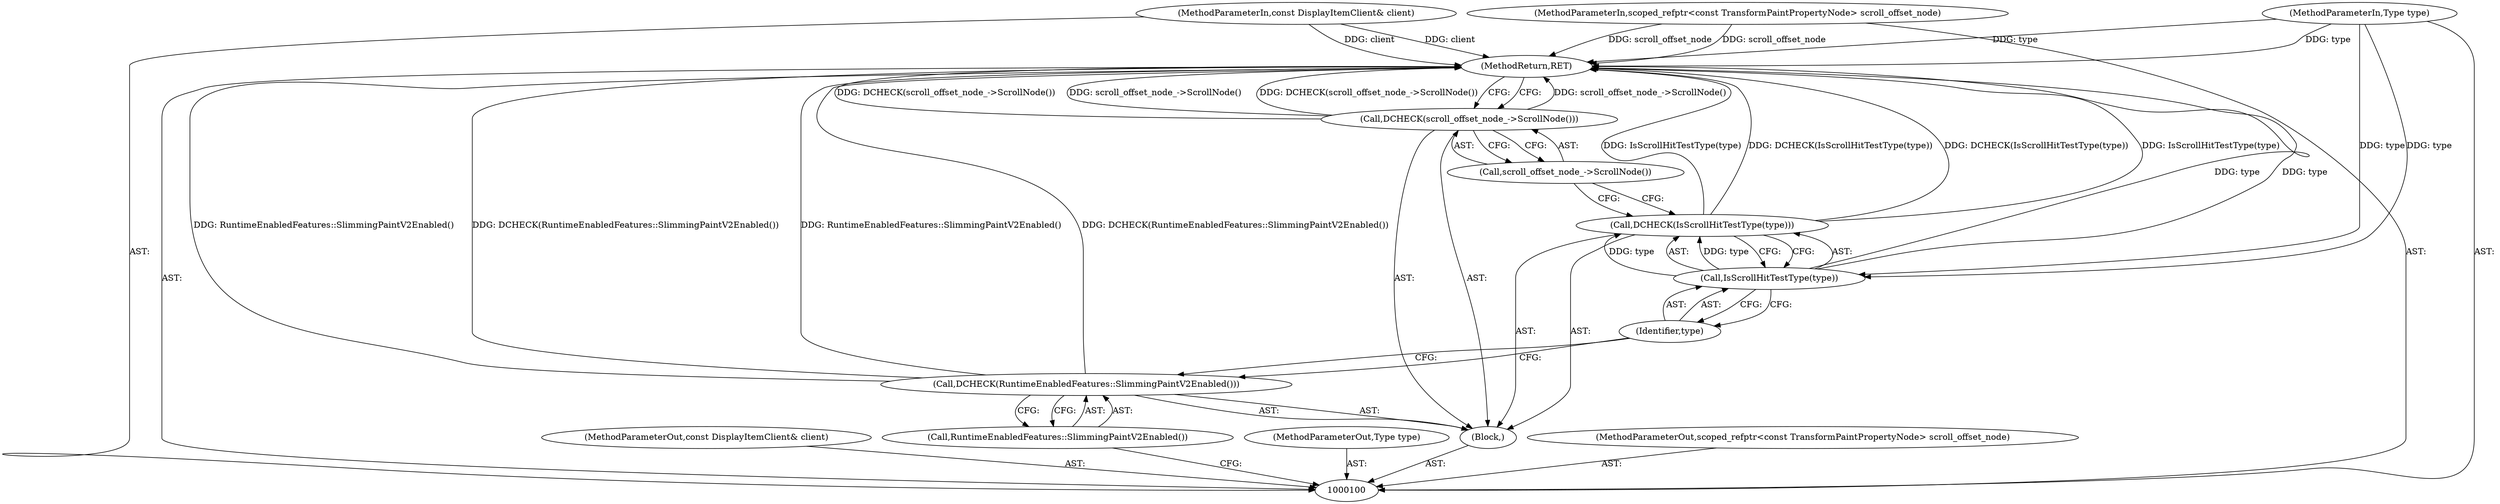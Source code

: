digraph "1_Chrome_f911e11e7f6b5c0d6f5ee694a9871de6619889f7_51" {
"1000112" [label="(MethodReturn,RET)"];
"1000101" [label="(MethodParameterIn,const DisplayItemClient& client)"];
"1000133" [label="(MethodParameterOut,const DisplayItemClient& client)"];
"1000102" [label="(MethodParameterIn,Type type)"];
"1000134" [label="(MethodParameterOut,Type type)"];
"1000103" [label="(MethodParameterIn,scoped_refptr<const TransformPaintPropertyNode> scroll_offset_node)"];
"1000135" [label="(MethodParameterOut,scoped_refptr<const TransformPaintPropertyNode> scroll_offset_node)"];
"1000104" [label="(Block,)"];
"1000106" [label="(Call,RuntimeEnabledFeatures::SlimmingPaintV2Enabled())"];
"1000105" [label="(Call,DCHECK(RuntimeEnabledFeatures::SlimmingPaintV2Enabled()))"];
"1000108" [label="(Call,IsScrollHitTestType(type))"];
"1000107" [label="(Call,DCHECK(IsScrollHitTestType(type)))"];
"1000109" [label="(Identifier,type)"];
"1000110" [label="(Call,DCHECK(scroll_offset_node_->ScrollNode()))"];
"1000111" [label="(Call,scroll_offset_node_->ScrollNode())"];
"1000112" -> "1000100"  [label="AST: "];
"1000112" -> "1000110"  [label="CFG: "];
"1000107" -> "1000112"  [label="DDG: IsScrollHitTestType(type)"];
"1000107" -> "1000112"  [label="DDG: DCHECK(IsScrollHitTestType(type))"];
"1000105" -> "1000112"  [label="DDG: DCHECK(RuntimeEnabledFeatures::SlimmingPaintV2Enabled())"];
"1000105" -> "1000112"  [label="DDG: RuntimeEnabledFeatures::SlimmingPaintV2Enabled()"];
"1000103" -> "1000112"  [label="DDG: scroll_offset_node"];
"1000102" -> "1000112"  [label="DDG: type"];
"1000110" -> "1000112"  [label="DDG: scroll_offset_node_->ScrollNode()"];
"1000110" -> "1000112"  [label="DDG: DCHECK(scroll_offset_node_->ScrollNode())"];
"1000101" -> "1000112"  [label="DDG: client"];
"1000108" -> "1000112"  [label="DDG: type"];
"1000101" -> "1000100"  [label="AST: "];
"1000101" -> "1000112"  [label="DDG: client"];
"1000133" -> "1000100"  [label="AST: "];
"1000102" -> "1000100"  [label="AST: "];
"1000102" -> "1000112"  [label="DDG: type"];
"1000102" -> "1000108"  [label="DDG: type"];
"1000134" -> "1000100"  [label="AST: "];
"1000103" -> "1000100"  [label="AST: "];
"1000103" -> "1000112"  [label="DDG: scroll_offset_node"];
"1000135" -> "1000100"  [label="AST: "];
"1000104" -> "1000100"  [label="AST: "];
"1000105" -> "1000104"  [label="AST: "];
"1000107" -> "1000104"  [label="AST: "];
"1000110" -> "1000104"  [label="AST: "];
"1000106" -> "1000105"  [label="AST: "];
"1000106" -> "1000100"  [label="CFG: "];
"1000105" -> "1000106"  [label="CFG: "];
"1000105" -> "1000104"  [label="AST: "];
"1000105" -> "1000106"  [label="CFG: "];
"1000106" -> "1000105"  [label="AST: "];
"1000109" -> "1000105"  [label="CFG: "];
"1000105" -> "1000112"  [label="DDG: DCHECK(RuntimeEnabledFeatures::SlimmingPaintV2Enabled())"];
"1000105" -> "1000112"  [label="DDG: RuntimeEnabledFeatures::SlimmingPaintV2Enabled()"];
"1000108" -> "1000107"  [label="AST: "];
"1000108" -> "1000109"  [label="CFG: "];
"1000109" -> "1000108"  [label="AST: "];
"1000107" -> "1000108"  [label="CFG: "];
"1000108" -> "1000112"  [label="DDG: type"];
"1000108" -> "1000107"  [label="DDG: type"];
"1000102" -> "1000108"  [label="DDG: type"];
"1000107" -> "1000104"  [label="AST: "];
"1000107" -> "1000108"  [label="CFG: "];
"1000108" -> "1000107"  [label="AST: "];
"1000111" -> "1000107"  [label="CFG: "];
"1000107" -> "1000112"  [label="DDG: IsScrollHitTestType(type)"];
"1000107" -> "1000112"  [label="DDG: DCHECK(IsScrollHitTestType(type))"];
"1000108" -> "1000107"  [label="DDG: type"];
"1000109" -> "1000108"  [label="AST: "];
"1000109" -> "1000105"  [label="CFG: "];
"1000108" -> "1000109"  [label="CFG: "];
"1000110" -> "1000104"  [label="AST: "];
"1000110" -> "1000111"  [label="CFG: "];
"1000111" -> "1000110"  [label="AST: "];
"1000112" -> "1000110"  [label="CFG: "];
"1000110" -> "1000112"  [label="DDG: scroll_offset_node_->ScrollNode()"];
"1000110" -> "1000112"  [label="DDG: DCHECK(scroll_offset_node_->ScrollNode())"];
"1000111" -> "1000110"  [label="AST: "];
"1000111" -> "1000107"  [label="CFG: "];
"1000110" -> "1000111"  [label="CFG: "];
}
